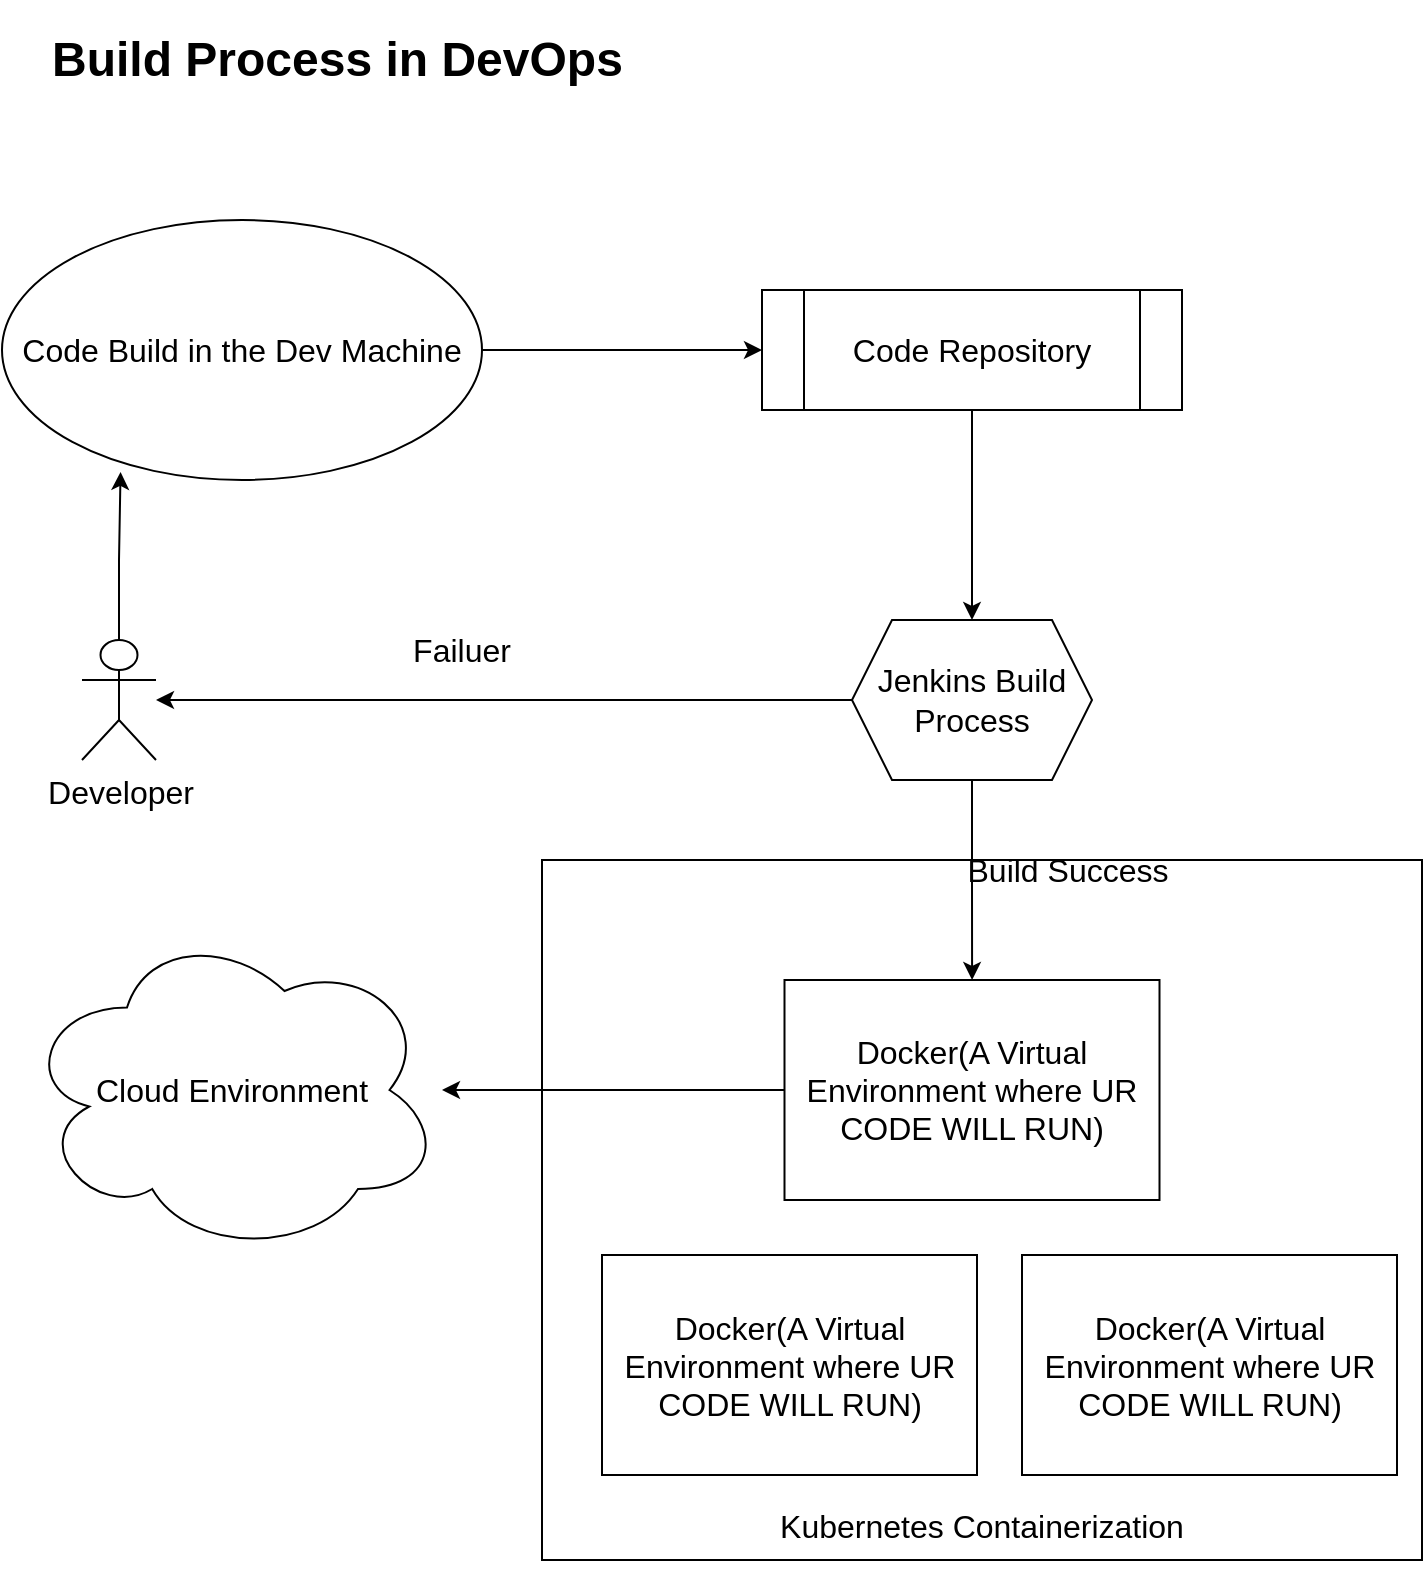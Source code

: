 <mxfile version="19.0.3" type="device" pages="2"><diagram id="6AGvlQnqXDno8lthkgD1" name="Build Process"><mxGraphModel dx="782" dy="577" grid="1" gridSize="10" guides="1" tooltips="1" connect="1" arrows="1" fold="1" page="1" pageScale="1" pageWidth="850" pageHeight="1100" math="0" shadow="0"><root><mxCell id="0"/><mxCell id="1" parent="0"/><mxCell id="M_llZnN688NBk-dn-SQq-17" value="" style="rounded=0;whiteSpace=wrap;html=1;fontSize=16;" vertex="1" parent="1"><mxGeometry x="340" y="450" width="440" height="350" as="geometry"/></mxCell><mxCell id="M_llZnN688NBk-dn-SQq-1" value="&lt;h1&gt;Build Process in DevOps&lt;/h1&gt;" style="text;html=1;strokeColor=none;fillColor=none;spacing=5;spacingTop=-20;whiteSpace=wrap;overflow=hidden;rounded=0;" vertex="1" parent="1"><mxGeometry x="90" y="30" width="420" height="50" as="geometry"/></mxCell><mxCell id="M_llZnN688NBk-dn-SQq-4" value="" style="edgeStyle=orthogonalEdgeStyle;rounded=0;orthogonalLoop=1;jettySize=auto;html=1;fontSize=16;" edge="1" parent="1" source="M_llZnN688NBk-dn-SQq-2" target="M_llZnN688NBk-dn-SQq-3"><mxGeometry relative="1" as="geometry"/></mxCell><mxCell id="M_llZnN688NBk-dn-SQq-2" value="Code Build in the Dev Machine" style="ellipse;whiteSpace=wrap;html=1;fontSize=16;" vertex="1" parent="1"><mxGeometry x="70" y="130" width="240" height="130" as="geometry"/></mxCell><mxCell id="M_llZnN688NBk-dn-SQq-6" style="edgeStyle=orthogonalEdgeStyle;rounded=0;orthogonalLoop=1;jettySize=auto;html=1;entryX=0.5;entryY=0;entryDx=0;entryDy=0;fontSize=16;" edge="1" parent="1" source="M_llZnN688NBk-dn-SQq-3" target="M_llZnN688NBk-dn-SQq-5"><mxGeometry relative="1" as="geometry"/></mxCell><mxCell id="M_llZnN688NBk-dn-SQq-3" value="Code Repository" style="shape=process;whiteSpace=wrap;html=1;backgroundOutline=1;fontSize=16;" vertex="1" parent="1"><mxGeometry x="450" y="165" width="210" height="60" as="geometry"/></mxCell><mxCell id="M_llZnN688NBk-dn-SQq-8" value="" style="edgeStyle=orthogonalEdgeStyle;rounded=0;orthogonalLoop=1;jettySize=auto;html=1;fontSize=16;" edge="1" parent="1" source="M_llZnN688NBk-dn-SQq-5" target="M_llZnN688NBk-dn-SQq-7"><mxGeometry relative="1" as="geometry"/></mxCell><mxCell id="M_llZnN688NBk-dn-SQq-11" style="edgeStyle=orthogonalEdgeStyle;rounded=0;orthogonalLoop=1;jettySize=auto;html=1;fontSize=16;" edge="1" parent="1" source="M_llZnN688NBk-dn-SQq-5" target="M_llZnN688NBk-dn-SQq-12"><mxGeometry relative="1" as="geometry"><mxPoint x="180" y="330" as="targetPoint"/></mxGeometry></mxCell><mxCell id="M_llZnN688NBk-dn-SQq-5" value="Jenkins Build Process" style="shape=hexagon;perimeter=hexagonPerimeter2;whiteSpace=wrap;html=1;fixedSize=1;fontSize=16;" vertex="1" parent="1"><mxGeometry x="495" y="330" width="120" height="80" as="geometry"/></mxCell><mxCell id="M_llZnN688NBk-dn-SQq-10" value="" style="edgeStyle=orthogonalEdgeStyle;rounded=0;orthogonalLoop=1;jettySize=auto;html=1;fontSize=16;" edge="1" parent="1" source="M_llZnN688NBk-dn-SQq-7" target="M_llZnN688NBk-dn-SQq-9"><mxGeometry relative="1" as="geometry"/></mxCell><mxCell id="M_llZnN688NBk-dn-SQq-7" value="Docker(A Virtual Environment where UR CODE WILL RUN)" style="whiteSpace=wrap;html=1;fontSize=16;" vertex="1" parent="1"><mxGeometry x="461.25" y="510" width="187.5" height="110" as="geometry"/></mxCell><mxCell id="M_llZnN688NBk-dn-SQq-9" value="Cloud Environment" style="ellipse;shape=cloud;whiteSpace=wrap;html=1;fontSize=16;" vertex="1" parent="1"><mxGeometry x="80" y="482.5" width="210" height="165" as="geometry"/></mxCell><mxCell id="M_llZnN688NBk-dn-SQq-13" style="edgeStyle=orthogonalEdgeStyle;rounded=0;orthogonalLoop=1;jettySize=auto;html=1;entryX=0.247;entryY=0.969;entryDx=0;entryDy=0;entryPerimeter=0;fontSize=16;" edge="1" parent="1" source="M_llZnN688NBk-dn-SQq-12" target="M_llZnN688NBk-dn-SQq-2"><mxGeometry relative="1" as="geometry"/></mxCell><mxCell id="M_llZnN688NBk-dn-SQq-12" value="Developer" style="shape=umlActor;verticalLabelPosition=bottom;verticalAlign=top;html=1;outlineConnect=0;fontSize=16;" vertex="1" parent="1"><mxGeometry x="110" y="340" width="37" height="60" as="geometry"/></mxCell><mxCell id="M_llZnN688NBk-dn-SQq-14" value="Failuer" style="text;html=1;strokeColor=none;fillColor=none;align=center;verticalAlign=middle;whiteSpace=wrap;rounded=0;fontSize=16;" vertex="1" parent="1"><mxGeometry x="270" y="330" width="60" height="30" as="geometry"/></mxCell><mxCell id="M_llZnN688NBk-dn-SQq-15" value="Build Success" style="text;html=1;strokeColor=none;fillColor=none;align=center;verticalAlign=middle;whiteSpace=wrap;rounded=0;fontSize=16;" vertex="1" parent="1"><mxGeometry x="527.5" y="440" width="150" height="30" as="geometry"/></mxCell><mxCell id="M_llZnN688NBk-dn-SQq-18" value="Docker(A Virtual Environment where UR CODE WILL RUN)" style="whiteSpace=wrap;html=1;fontSize=16;" vertex="1" parent="1"><mxGeometry x="370" y="647.5" width="187.5" height="110" as="geometry"/></mxCell><mxCell id="M_llZnN688NBk-dn-SQq-19" value="Docker(A Virtual Environment where UR CODE WILL RUN)" style="whiteSpace=wrap;html=1;fontSize=16;" vertex="1" parent="1"><mxGeometry x="580" y="647.5" width="187.5" height="110" as="geometry"/></mxCell><mxCell id="M_llZnN688NBk-dn-SQq-20" value="Kubernetes Containerization" style="text;html=1;strokeColor=none;fillColor=none;align=center;verticalAlign=middle;whiteSpace=wrap;rounded=0;fontSize=16;" vertex="1" parent="1"><mxGeometry x="390" y="757.5" width="340" height="50" as="geometry"/></mxCell></root></mxGraphModel></diagram><diagram id="Y6v0gPdLfMU5TRFCoQO2" name="DevOps PipeLine"><mxGraphModel dx="781" dy="576" grid="1" gridSize="10" guides="1" tooltips="1" connect="1" arrows="1" fold="1" page="1" pageScale="1" pageWidth="850" pageHeight="1100" math="0" shadow="0"><root><mxCell id="0"/><mxCell id="1" parent="0"/><mxCell id="GQZO54AsAaN1josk1Oxj-3" style="edgeStyle=orthogonalEdgeStyle;rounded=0;orthogonalLoop=1;jettySize=auto;html=1;fontSize=16;" edge="1" parent="1" source="GQZO54AsAaN1josk1Oxj-1" target="GQZO54AsAaN1josk1Oxj-2"><mxGeometry relative="1" as="geometry"/></mxCell><mxCell id="GQZO54AsAaN1josk1Oxj-1" value="Design" style="shape=offPageConnector;whiteSpace=wrap;html=1;fontSize=16;size=0.375;rotation=-90;" vertex="1" parent="1"><mxGeometry x="220" y="110" width="80" height="150" as="geometry"/></mxCell><mxCell id="GQZO54AsAaN1josk1Oxj-5" value="" style="edgeStyle=orthogonalEdgeStyle;rounded=0;orthogonalLoop=1;jettySize=auto;html=1;fontSize=16;" edge="1" parent="1" source="GQZO54AsAaN1josk1Oxj-2" target="GQZO54AsAaN1josk1Oxj-4"><mxGeometry relative="1" as="geometry"/></mxCell><mxCell id="GQZO54AsAaN1josk1Oxj-2" value="Build" style="shape=hexagon;perimeter=hexagonPerimeter2;whiteSpace=wrap;html=1;fixedSize=1;fontSize=16;" vertex="1" parent="1"><mxGeometry x="390" y="145" width="120" height="80" as="geometry"/></mxCell><mxCell id="GQZO54AsAaN1josk1Oxj-7" value="" style="edgeStyle=orthogonalEdgeStyle;rounded=0;orthogonalLoop=1;jettySize=auto;html=1;fontSize=16;" edge="1" parent="1" source="GQZO54AsAaN1josk1Oxj-4" target="GQZO54AsAaN1josk1Oxj-6"><mxGeometry relative="1" as="geometry"/></mxCell><mxCell id="GQZO54AsAaN1josk1Oxj-4" value="Unit Tests" style="shape=step;perimeter=stepPerimeter;whiteSpace=wrap;html=1;fixedSize=1;fontSize=16;" vertex="1" parent="1"><mxGeometry x="590" y="145" width="120" height="80" as="geometry"/></mxCell><mxCell id="GQZO54AsAaN1josk1Oxj-9" value="" style="edgeStyle=orthogonalEdgeStyle;rounded=0;orthogonalLoop=1;jettySize=auto;html=1;fontSize=16;" edge="1" parent="1" source="GQZO54AsAaN1josk1Oxj-6" target="GQZO54AsAaN1josk1Oxj-8"><mxGeometry relative="1" as="geometry"/></mxCell><mxCell id="GQZO54AsAaN1josk1Oxj-6" value="Merge to&lt;br&gt;&amp;nbsp;Repo" style="shape=step;perimeter=stepPerimeter;whiteSpace=wrap;html=1;fixedSize=1;fontSize=16;rotation=90;" vertex="1" parent="1"><mxGeometry x="590" y="305" width="120" height="80" as="geometry"/></mxCell><mxCell id="GQZO54AsAaN1josk1Oxj-11" value="" style="edgeStyle=orthogonalEdgeStyle;rounded=0;orthogonalLoop=1;jettySize=auto;html=1;fontSize=16;" edge="1" parent="1" source="GQZO54AsAaN1josk1Oxj-8" target="GQZO54AsAaN1josk1Oxj-10"><mxGeometry relative="1" as="geometry"/></mxCell><mxCell id="GQZO54AsAaN1josk1Oxj-8" value="Integration Tests" style="shape=step;perimeter=stepPerimeter;whiteSpace=wrap;html=1;fixedSize=1;fontSize=16;rotation=-180;" vertex="1" parent="1"><mxGeometry x="440" y="305" width="120" height="80" as="geometry"/></mxCell><mxCell id="GQZO54AsAaN1josk1Oxj-13" value="" style="edgeStyle=orthogonalEdgeStyle;rounded=0;orthogonalLoop=1;jettySize=auto;html=1;fontSize=16;" edge="1" parent="1" source="GQZO54AsAaN1josk1Oxj-10" target="GQZO54AsAaN1josk1Oxj-12"><mxGeometry relative="1" as="geometry"/></mxCell><mxCell id="GQZO54AsAaN1josk1Oxj-10" value="Staging" style="shape=step;perimeter=stepPerimeter;whiteSpace=wrap;html=1;fixedSize=1;fontSize=16;rotation=-180;textDirection=rtl;" vertex="1" parent="1"><mxGeometry x="240" y="305" width="120" height="80" as="geometry"/></mxCell><mxCell id="GQZO54AsAaN1josk1Oxj-15" value="" style="edgeStyle=orthogonalEdgeStyle;rounded=0;orthogonalLoop=1;jettySize=auto;html=1;fontSize=16;" edge="1" parent="1" source="GQZO54AsAaN1josk1Oxj-12" target="GQZO54AsAaN1josk1Oxj-14"><mxGeometry relative="1" as="geometry"><Array as="points"><mxPoint x="100" y="430"/><mxPoint x="290" y="430"/></Array></mxGeometry></mxCell><mxCell id="GQZO54AsAaN1josk1Oxj-12" value="Regression" style="shape=step;perimeter=stepPerimeter;whiteSpace=wrap;html=1;fixedSize=1;fontSize=16;rotation=90;" vertex="1" parent="1"><mxGeometry x="40" y="305" width="120" height="80" as="geometry"/></mxCell><mxCell id="GQZO54AsAaN1josk1Oxj-14" value="Deployment" style="ellipse;shape=cloud;whiteSpace=wrap;html=1;fontSize=16;" vertex="1" parent="1"><mxGeometry x="190" y="530" width="180" height="80" as="geometry"/></mxCell><mxCell id="GQZO54AsAaN1josk1Oxj-18" value="" style="edgeStyle=orthogonalEdgeStyle;rounded=0;orthogonalLoop=1;jettySize=auto;html=1;fontSize=16;" edge="1" parent="1" source="GQZO54AsAaN1josk1Oxj-16" target="GQZO54AsAaN1josk1Oxj-17"><mxGeometry relative="1" as="geometry"/></mxCell><mxCell id="GQZO54AsAaN1josk1Oxj-16" value="Design and Plan&lt;br&gt;(Jira Software)" style="shape=hexagon;perimeter=hexagonPerimeter2;whiteSpace=wrap;html=1;fixedSize=1;fontSize=16;" vertex="1" parent="1"><mxGeometry x="80" y="650" width="160" height="80" as="geometry"/></mxCell><mxCell id="GQZO54AsAaN1josk1Oxj-20" value="" style="edgeStyle=orthogonalEdgeStyle;rounded=0;orthogonalLoop=1;jettySize=auto;html=1;fontSize=16;" edge="1" parent="1" source="GQZO54AsAaN1josk1Oxj-17" target="GQZO54AsAaN1josk1Oxj-19"><mxGeometry relative="1" as="geometry"/></mxCell><mxCell id="GQZO54AsAaN1josk1Oxj-17" value="Coding&lt;br&gt;(IDE, CheckStyle, SpotBugs)" style="shape=hexagon;perimeter=hexagonPerimeter2;whiteSpace=wrap;html=1;fixedSize=1;fontSize=16;" vertex="1" parent="1"><mxGeometry x="320" y="650" width="160" height="80" as="geometry"/></mxCell><mxCell id="GQZO54AsAaN1josk1Oxj-22" value="" style="edgeStyle=orthogonalEdgeStyle;rounded=0;orthogonalLoop=1;jettySize=auto;html=1;fontSize=16;" edge="1" parent="1" source="GQZO54AsAaN1josk1Oxj-19" target="GQZO54AsAaN1josk1Oxj-21"><mxGeometry relative="1" as="geometry"/></mxCell><mxCell id="GQZO54AsAaN1josk1Oxj-19" value="Build&lt;br&gt;(SonarQube, Synk, Jenkins)" style="shape=hexagon;perimeter=hexagonPerimeter2;whiteSpace=wrap;html=1;fixedSize=1;fontSize=16;" vertex="1" parent="1"><mxGeometry x="560" y="650" width="160" height="80" as="geometry"/></mxCell><mxCell id="GQZO54AsAaN1josk1Oxj-24" value="" style="edgeStyle=orthogonalEdgeStyle;rounded=0;orthogonalLoop=1;jettySize=auto;html=1;fontSize=16;" edge="1" parent="1" source="GQZO54AsAaN1josk1Oxj-21" target="GQZO54AsAaN1josk1Oxj-23"><mxGeometry relative="1" as="geometry"/></mxCell><mxCell id="GQZO54AsAaN1josk1Oxj-21" value="Tests&lt;br&gt;(BDD Testing tools)" style="shape=hexagon;perimeter=hexagonPerimeter2;whiteSpace=wrap;html=1;fixedSize=1;fontSize=16;" vertex="1" parent="1"><mxGeometry x="560" y="810" width="160" height="80" as="geometry"/></mxCell><mxCell id="GQZO54AsAaN1josk1Oxj-26" value="" style="edgeStyle=orthogonalEdgeStyle;rounded=0;orthogonalLoop=1;jettySize=auto;html=1;fontSize=16;" edge="1" parent="1" source="GQZO54AsAaN1josk1Oxj-23" target="GQZO54AsAaN1josk1Oxj-25"><mxGeometry relative="1" as="geometry"/></mxCell><mxCell id="GQZO54AsAaN1josk1Oxj-23" value="Release&lt;br&gt;(Chef, Puppet, Docker)" style="shape=hexagon;perimeter=hexagonPerimeter2;whiteSpace=wrap;html=1;fixedSize=1;fontSize=16;" vertex="1" parent="1"><mxGeometry x="320" y="810" width="160" height="80" as="geometry"/></mxCell><mxCell id="GQZO54AsAaN1josk1Oxj-25" value="Security&lt;br&gt;(Halo)" style="shape=hexagon;perimeter=hexagonPerimeter2;whiteSpace=wrap;html=1;fixedSize=1;fontSize=16;" vertex="1" parent="1"><mxGeometry x="80" y="810" width="160" height="80" as="geometry"/></mxCell></root></mxGraphModel></diagram></mxfile>